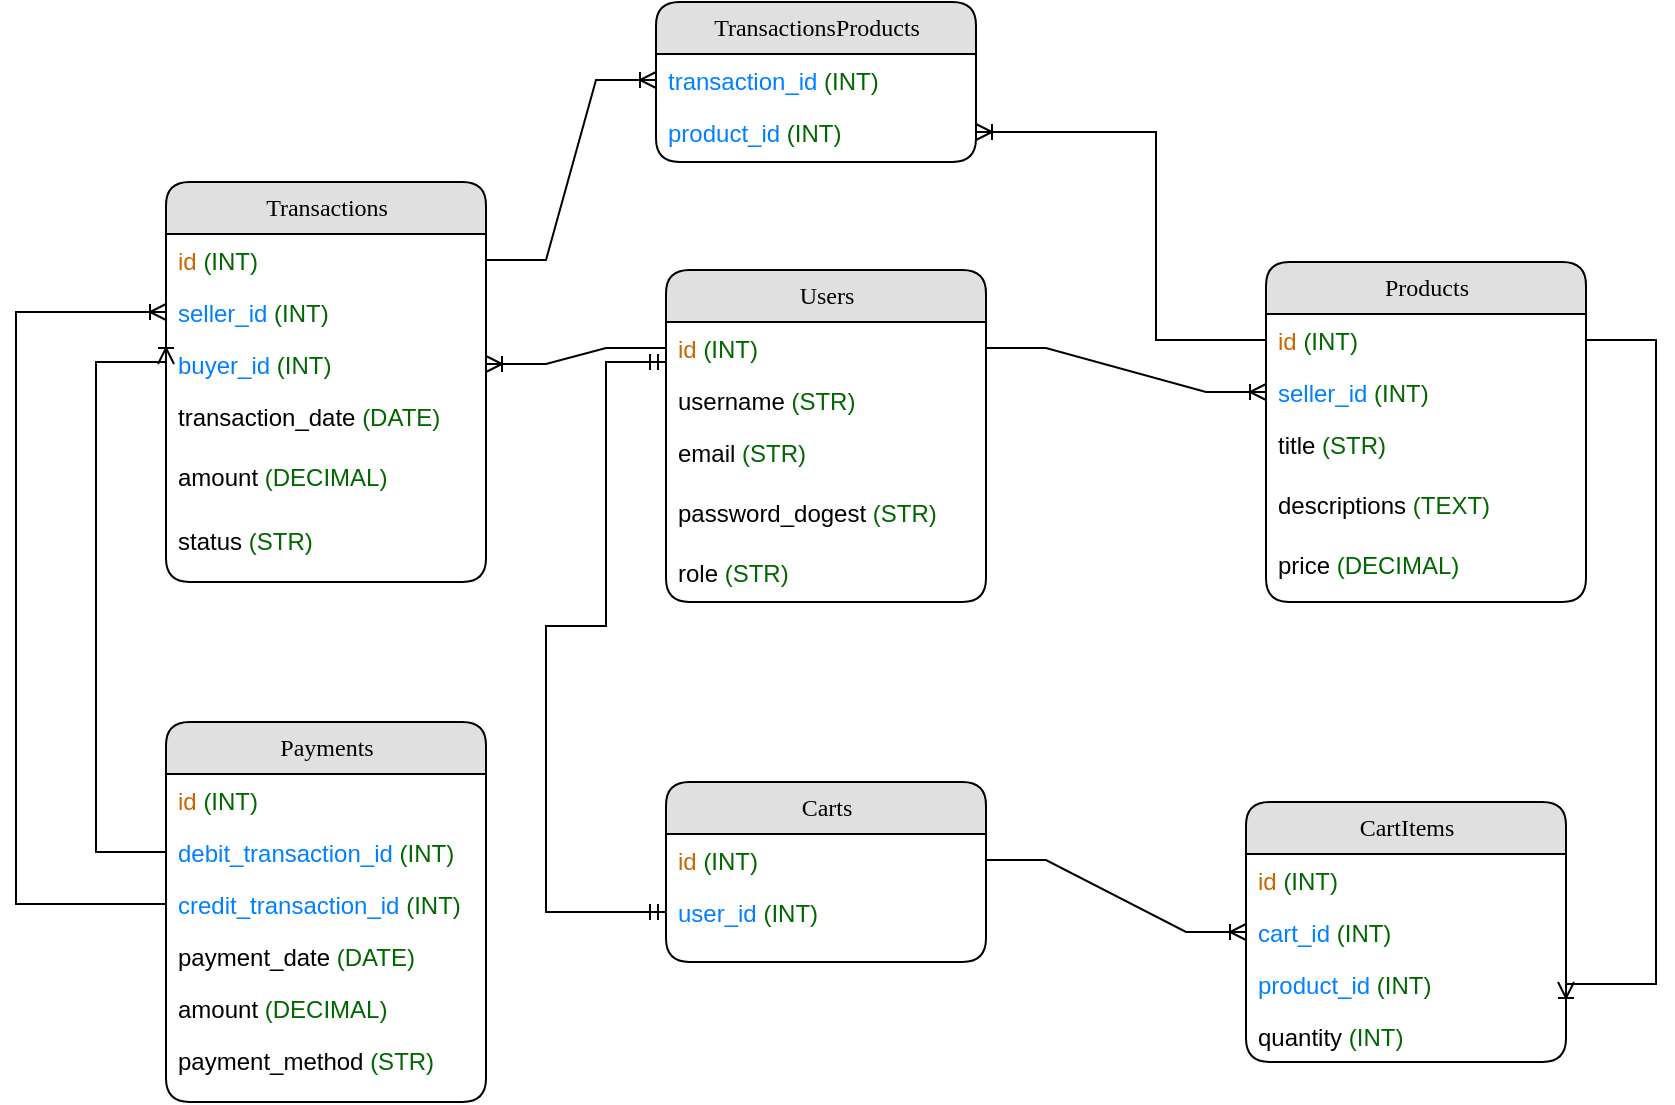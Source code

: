 <mxfile version="24.2.2" type="github">
  <diagram name="Page-1" id="b520641d-4fe3-3701-9064-5fc419738815">
    <mxGraphModel dx="1060" dy="554" grid="1" gridSize="10" guides="1" tooltips="1" connect="1" arrows="1" fold="1" page="1" pageScale="1" pageWidth="1100" pageHeight="850" background="none" math="0" shadow="0">
      <root>
        <mxCell id="0" />
        <mxCell id="1" parent="0" />
        <mxCell id="21ea969265ad0168-6" value="Users" style="swimlane;html=1;fontStyle=0;childLayout=stackLayout;horizontal=1;startSize=26;fillColor=#e0e0e0;horizontalStack=0;resizeParent=1;resizeLast=0;collapsible=1;marginBottom=0;swimlaneFillColor=#ffffff;align=center;rounded=1;shadow=0;comic=0;labelBackgroundColor=none;strokeWidth=1;fontFamily=Verdana;fontSize=12" parent="1" vertex="1">
          <mxGeometry x="475" y="234" width="160" height="166" as="geometry">
            <mxRectangle x="160" y="74" width="70" height="30" as="alternateBounds" />
          </mxGeometry>
        </mxCell>
        <mxCell id="cT_zoDqVWwbqLLkgSUqI-38" value="&lt;font color=&quot;#cc6600&quot;&gt;id&lt;/font&gt; &lt;font color=&quot;#006600&quot;&gt;(INT)&lt;/font&gt;" style="text;html=1;strokeColor=none;fillColor=none;spacingLeft=4;spacingRight=4;whiteSpace=wrap;overflow=hidden;rotatable=0;points=[[0,0.5],[1,0.5]];portConstraint=eastwest;align=left;" vertex="1" parent="21ea969265ad0168-6">
          <mxGeometry y="26" width="160" height="26" as="geometry" />
        </mxCell>
        <mxCell id="21ea969265ad0168-8" value="username &lt;font color=&quot;#006600&quot;&gt;(STR)&lt;/font&gt;" style="text;html=1;strokeColor=none;fillColor=none;spacingLeft=4;spacingRight=4;whiteSpace=wrap;overflow=hidden;rotatable=0;points=[[0,0.5],[1,0.5]];portConstraint=eastwest;" parent="21ea969265ad0168-6" vertex="1">
          <mxGeometry y="52" width="160" height="26" as="geometry" />
        </mxCell>
        <mxCell id="21ea969265ad0168-9" value="email &lt;font color=&quot;#006600&quot;&gt;(STR)&lt;/font&gt;" style="text;html=1;strokeColor=none;fillColor=none;spacingLeft=4;spacingRight=4;whiteSpace=wrap;overflow=hidden;rotatable=0;points=[[0,0.5],[1,0.5]];portConstraint=eastwest;" parent="21ea969265ad0168-6" vertex="1">
          <mxGeometry y="78" width="160" height="30" as="geometry" />
        </mxCell>
        <mxCell id="cT_zoDqVWwbqLLkgSUqI-1" value="password_dogest &lt;font color=&quot;#006600&quot;&gt;(STR)&lt;/font&gt;" style="text;html=1;strokeColor=none;fillColor=none;spacingLeft=4;spacingRight=4;whiteSpace=wrap;overflow=hidden;rotatable=0;points=[[0,0.5],[1,0.5]];portConstraint=eastwest;" vertex="1" parent="21ea969265ad0168-6">
          <mxGeometry y="108" width="160" height="30" as="geometry" />
        </mxCell>
        <mxCell id="cT_zoDqVWwbqLLkgSUqI-2" value="role &lt;font color=&quot;#006600&quot;&gt;(STR)&lt;/font&gt;" style="text;html=1;strokeColor=none;fillColor=none;spacingLeft=4;spacingRight=4;whiteSpace=wrap;overflow=hidden;rotatable=0;points=[[0,0.5],[1,0.5]];portConstraint=eastwest;" vertex="1" parent="21ea969265ad0168-6">
          <mxGeometry y="138" width="160" height="20" as="geometry" />
        </mxCell>
        <mxCell id="21ea969265ad0168-14" value="Payments" style="swimlane;html=1;fontStyle=0;childLayout=stackLayout;horizontal=1;startSize=26;fillColor=#e0e0e0;horizontalStack=0;resizeParent=1;resizeLast=0;collapsible=1;marginBottom=0;swimlaneFillColor=#ffffff;align=center;rounded=1;shadow=0;comic=0;labelBackgroundColor=none;strokeWidth=1;fontFamily=Verdana;fontSize=12" parent="1" vertex="1">
          <mxGeometry x="225" y="460" width="160" height="190" as="geometry" />
        </mxCell>
        <mxCell id="21ea969265ad0168-15" value="&lt;font color=&quot;#cc6600&quot;&gt;id &lt;/font&gt;&lt;font color=&quot;#006600&quot;&gt;(INT)&lt;/font&gt;" style="text;html=1;strokeColor=none;fillColor=none;spacingLeft=4;spacingRight=4;whiteSpace=wrap;overflow=hidden;rotatable=0;points=[[0,0.5],[1,0.5]];portConstraint=eastwest;" parent="21ea969265ad0168-14" vertex="1">
          <mxGeometry y="26" width="160" height="26" as="geometry" />
        </mxCell>
        <mxCell id="21ea969265ad0168-16" value="&lt;font color=&quot;#007fff&quot;&gt;debit_transaction_id &lt;/font&gt;&lt;font color=&quot;#006600&quot;&gt;(INT)&lt;/font&gt;" style="text;html=1;strokeColor=none;fillColor=none;spacingLeft=4;spacingRight=4;whiteSpace=wrap;overflow=hidden;rotatable=0;points=[[0,0.5],[1,0.5]];portConstraint=eastwest;" parent="21ea969265ad0168-14" vertex="1">
          <mxGeometry y="52" width="160" height="26" as="geometry" />
        </mxCell>
        <mxCell id="cT_zoDqVWwbqLLkgSUqI-70" value="&lt;font color=&quot;#007fff&quot;&gt;credit_transaction_id &lt;/font&gt;&lt;font color=&quot;#006600&quot;&gt;(INT)&lt;/font&gt;" style="text;html=1;strokeColor=none;fillColor=none;spacingLeft=4;spacingRight=4;whiteSpace=wrap;overflow=hidden;rotatable=0;points=[[0,0.5],[1,0.5]];portConstraint=eastwest;" vertex="1" parent="21ea969265ad0168-14">
          <mxGeometry y="78" width="160" height="26" as="geometry" />
        </mxCell>
        <mxCell id="21ea969265ad0168-17" value="payment_date &lt;font color=&quot;#006600&quot;&gt;(DATE)&lt;/font&gt;" style="text;html=1;strokeColor=none;fillColor=none;spacingLeft=4;spacingRight=4;whiteSpace=wrap;overflow=hidden;rotatable=0;points=[[0,0.5],[1,0.5]];portConstraint=eastwest;" parent="21ea969265ad0168-14" vertex="1">
          <mxGeometry y="104" width="160" height="26" as="geometry" />
        </mxCell>
        <mxCell id="cT_zoDqVWwbqLLkgSUqI-22" value="amount &lt;font color=&quot;#006600&quot;&gt;(DECIMAL)&lt;/font&gt;" style="text;html=1;strokeColor=none;fillColor=none;spacingLeft=4;spacingRight=4;whiteSpace=wrap;overflow=hidden;rotatable=0;points=[[0,0.5],[1,0.5]];portConstraint=eastwest;" vertex="1" parent="21ea969265ad0168-14">
          <mxGeometry y="130" width="160" height="26" as="geometry" />
        </mxCell>
        <mxCell id="cT_zoDqVWwbqLLkgSUqI-23" value="payment_method &lt;font color=&quot;#006600&quot;&gt;(STR)&lt;/font&gt;" style="text;html=1;strokeColor=none;fillColor=none;spacingLeft=4;spacingRight=4;whiteSpace=wrap;overflow=hidden;rotatable=0;points=[[0,0.5],[1,0.5]];portConstraint=eastwest;" vertex="1" parent="21ea969265ad0168-14">
          <mxGeometry y="156" width="160" height="26" as="geometry" />
        </mxCell>
        <mxCell id="cT_zoDqVWwbqLLkgSUqI-3" value="Products" style="swimlane;html=1;fontStyle=0;childLayout=stackLayout;horizontal=1;startSize=26;fillColor=#e0e0e0;horizontalStack=0;resizeParent=1;resizeLast=0;collapsible=1;marginBottom=0;swimlaneFillColor=#ffffff;align=center;rounded=1;shadow=0;comic=0;labelBackgroundColor=none;strokeWidth=1;fontFamily=Verdana;fontSize=12" vertex="1" parent="1">
          <mxGeometry x="775" y="230" width="160" height="170" as="geometry">
            <mxRectangle x="160" y="74" width="70" height="30" as="alternateBounds" />
          </mxGeometry>
        </mxCell>
        <mxCell id="cT_zoDqVWwbqLLkgSUqI-4" value="&lt;span style=&quot;background-color: rgb(255, 255, 255);&quot;&gt;&lt;font color=&quot;#cc6600&quot;&gt;id&lt;/font&gt; &lt;font color=&quot;#006600&quot;&gt;(INT)&lt;/font&gt;&lt;/span&gt;" style="text;html=1;strokeColor=none;fillColor=none;spacingLeft=4;spacingRight=4;whiteSpace=wrap;overflow=hidden;rotatable=0;points=[[0,0.5],[1,0.5]];portConstraint=eastwest;" vertex="1" parent="cT_zoDqVWwbqLLkgSUqI-3">
          <mxGeometry y="26" width="160" height="26" as="geometry" />
        </mxCell>
        <mxCell id="cT_zoDqVWwbqLLkgSUqI-45" value="&lt;font color=&quot;#007fff&quot;&gt;seller_id&lt;/font&gt; &lt;font color=&quot;#006600&quot;&gt;(INT)&lt;/font&gt;" style="text;html=1;strokeColor=none;fillColor=none;spacingLeft=4;spacingRight=4;whiteSpace=wrap;overflow=hidden;rotatable=0;points=[[0,0.5],[1,0.5]];portConstraint=eastwest;" vertex="1" parent="cT_zoDqVWwbqLLkgSUqI-3">
          <mxGeometry y="52" width="160" height="26" as="geometry" />
        </mxCell>
        <mxCell id="cT_zoDqVWwbqLLkgSUqI-6" value="title &lt;font color=&quot;#006600&quot;&gt;(STR)&lt;/font&gt;" style="text;html=1;strokeColor=none;fillColor=none;spacingLeft=4;spacingRight=4;whiteSpace=wrap;overflow=hidden;rotatable=0;points=[[0,0.5],[1,0.5]];portConstraint=eastwest;" vertex="1" parent="cT_zoDqVWwbqLLkgSUqI-3">
          <mxGeometry y="78" width="160" height="30" as="geometry" />
        </mxCell>
        <mxCell id="cT_zoDqVWwbqLLkgSUqI-7" value="descriptions &lt;font color=&quot;#006600&quot;&gt;(TEXT)&lt;/font&gt;" style="text;html=1;strokeColor=none;fillColor=none;spacingLeft=4;spacingRight=4;whiteSpace=wrap;overflow=hidden;rotatable=0;points=[[0,0.5],[1,0.5]];portConstraint=eastwest;" vertex="1" parent="cT_zoDqVWwbqLLkgSUqI-3">
          <mxGeometry y="108" width="160" height="30" as="geometry" />
        </mxCell>
        <mxCell id="cT_zoDqVWwbqLLkgSUqI-8" value="price &lt;font color=&quot;#006600&quot;&gt;(DECIMAL)&lt;/font&gt;" style="text;html=1;strokeColor=none;fillColor=none;spacingLeft=4;spacingRight=4;whiteSpace=wrap;overflow=hidden;rotatable=0;points=[[0,0.5],[1,0.5]];portConstraint=eastwest;" vertex="1" parent="cT_zoDqVWwbqLLkgSUqI-3">
          <mxGeometry y="138" width="160" height="20" as="geometry" />
        </mxCell>
        <mxCell id="cT_zoDqVWwbqLLkgSUqI-9" value="Transactions" style="swimlane;html=1;fontStyle=0;childLayout=stackLayout;horizontal=1;startSize=26;fillColor=#e0e0e0;horizontalStack=0;resizeParent=1;resizeLast=0;collapsible=1;marginBottom=0;swimlaneFillColor=#ffffff;align=center;rounded=1;shadow=0;comic=0;labelBackgroundColor=none;strokeWidth=1;fontFamily=Verdana;fontSize=12" vertex="1" parent="1">
          <mxGeometry x="225" y="190" width="160" height="200" as="geometry">
            <mxRectangle x="160" y="74" width="70" height="30" as="alternateBounds" />
          </mxGeometry>
        </mxCell>
        <mxCell id="cT_zoDqVWwbqLLkgSUqI-10" value="&lt;font color=&quot;#cc6600&quot;&gt;id &lt;/font&gt;&lt;font color=&quot;#006600&quot;&gt;(INT)&lt;/font&gt;" style="text;html=1;strokeColor=none;fillColor=none;spacingLeft=4;spacingRight=4;whiteSpace=wrap;overflow=hidden;rotatable=0;points=[[0,0.5],[1,0.5]];portConstraint=eastwest;" vertex="1" parent="cT_zoDqVWwbqLLkgSUqI-9">
          <mxGeometry y="26" width="160" height="26" as="geometry" />
        </mxCell>
        <mxCell id="cT_zoDqVWwbqLLkgSUqI-69" value="&lt;font color=&quot;#007fff&quot;&gt;seller_id&amp;nbsp;&lt;/font&gt;&lt;font color=&quot;#006600&quot;&gt;(INT)&lt;/font&gt;" style="text;html=1;strokeColor=none;fillColor=none;spacingLeft=4;spacingRight=4;whiteSpace=wrap;overflow=hidden;rotatable=0;points=[[0,0.5],[1,0.5]];portConstraint=eastwest;" vertex="1" parent="cT_zoDqVWwbqLLkgSUqI-9">
          <mxGeometry y="52" width="160" height="26" as="geometry" />
        </mxCell>
        <mxCell id="cT_zoDqVWwbqLLkgSUqI-11" value="&lt;font color=&quot;#007fff&quot;&gt;buyer_id &lt;/font&gt;&lt;font color=&quot;#006600&quot;&gt;(INT)&lt;/font&gt;" style="text;html=1;strokeColor=none;fillColor=none;spacingLeft=4;spacingRight=4;whiteSpace=wrap;overflow=hidden;rotatable=0;points=[[0,0.5],[1,0.5]];portConstraint=eastwest;" vertex="1" parent="cT_zoDqVWwbqLLkgSUqI-9">
          <mxGeometry y="78" width="160" height="26" as="geometry" />
        </mxCell>
        <mxCell id="cT_zoDqVWwbqLLkgSUqI-13" value="transaction_date &lt;font color=&quot;#006600&quot;&gt;(DATE)&lt;/font&gt;" style="text;html=1;strokeColor=none;fillColor=none;spacingLeft=4;spacingRight=4;whiteSpace=wrap;overflow=hidden;rotatable=0;points=[[0,0.5],[1,0.5]];portConstraint=eastwest;" vertex="1" parent="cT_zoDqVWwbqLLkgSUqI-9">
          <mxGeometry y="104" width="160" height="30" as="geometry" />
        </mxCell>
        <mxCell id="cT_zoDqVWwbqLLkgSUqI-14" value="amount &lt;font color=&quot;#006600&quot;&gt;(DECIMAL)&lt;/font&gt;" style="text;html=1;strokeColor=none;fillColor=none;spacingLeft=4;spacingRight=4;whiteSpace=wrap;overflow=hidden;rotatable=0;points=[[0,0.5],[1,0.5]];portConstraint=eastwest;" vertex="1" parent="cT_zoDqVWwbqLLkgSUqI-9">
          <mxGeometry y="134" width="160" height="32" as="geometry" />
        </mxCell>
        <mxCell id="cT_zoDqVWwbqLLkgSUqI-21" value="status &lt;font color=&quot;#006600&quot;&gt;(STR)&lt;/font&gt;" style="text;html=1;strokeColor=none;fillColor=none;spacingLeft=4;spacingRight=4;whiteSpace=wrap;overflow=hidden;rotatable=0;points=[[0,0.5],[1,0.5]];portConstraint=eastwest;" vertex="1" parent="cT_zoDqVWwbqLLkgSUqI-9">
          <mxGeometry y="166" width="160" height="34" as="geometry" />
        </mxCell>
        <mxCell id="cT_zoDqVWwbqLLkgSUqI-24" value="Carts" style="swimlane;html=1;fontStyle=0;childLayout=stackLayout;horizontal=1;startSize=26;fillColor=#e0e0e0;horizontalStack=0;resizeParent=1;resizeLast=0;collapsible=1;marginBottom=0;swimlaneFillColor=#ffffff;align=center;rounded=1;shadow=0;comic=0;labelBackgroundColor=none;strokeWidth=1;fontFamily=Verdana;fontSize=12" vertex="1" parent="1">
          <mxGeometry x="475" y="490" width="160" height="90" as="geometry" />
        </mxCell>
        <mxCell id="cT_zoDqVWwbqLLkgSUqI-25" value="&lt;font color=&quot;#cc6600&quot;&gt;id &lt;/font&gt;&lt;font color=&quot;#006600&quot;&gt;(INT)&lt;/font&gt;" style="text;html=1;strokeColor=none;fillColor=none;spacingLeft=4;spacingRight=4;whiteSpace=wrap;overflow=hidden;rotatable=0;points=[[0,0.5],[1,0.5]];portConstraint=eastwest;" vertex="1" parent="cT_zoDqVWwbqLLkgSUqI-24">
          <mxGeometry y="26" width="160" height="26" as="geometry" />
        </mxCell>
        <mxCell id="cT_zoDqVWwbqLLkgSUqI-52" value="&lt;font color=&quot;#007fff&quot;&gt;user_id &lt;/font&gt;&lt;font color=&quot;#006600&quot;&gt;(INT)&lt;/font&gt;" style="text;html=1;strokeColor=none;fillColor=none;spacingLeft=4;spacingRight=4;whiteSpace=wrap;overflow=hidden;rotatable=0;points=[[0,0.5],[1,0.5]];portConstraint=eastwest;" vertex="1" parent="cT_zoDqVWwbqLLkgSUqI-24">
          <mxGeometry y="52" width="160" height="26" as="geometry" />
        </mxCell>
        <mxCell id="cT_zoDqVWwbqLLkgSUqI-30" value="CartItems" style="swimlane;html=1;fontStyle=0;childLayout=stackLayout;horizontal=1;startSize=26;fillColor=#e0e0e0;horizontalStack=0;resizeParent=1;resizeLast=0;collapsible=1;marginBottom=0;swimlaneFillColor=#ffffff;align=center;rounded=1;shadow=0;comic=0;labelBackgroundColor=none;strokeWidth=1;fontFamily=Verdana;fontSize=12" vertex="1" parent="1">
          <mxGeometry x="765" y="500" width="160" height="130" as="geometry" />
        </mxCell>
        <mxCell id="cT_zoDqVWwbqLLkgSUqI-31" value="&lt;font color=&quot;#cc6600&quot;&gt;id &lt;/font&gt;&lt;font color=&quot;#006600&quot;&gt;(INT)&lt;/font&gt;" style="text;html=1;strokeColor=none;fillColor=none;spacingLeft=4;spacingRight=4;whiteSpace=wrap;overflow=hidden;rotatable=0;points=[[0,0.5],[1,0.5]];portConstraint=eastwest;" vertex="1" parent="cT_zoDqVWwbqLLkgSUqI-30">
          <mxGeometry y="26" width="160" height="26" as="geometry" />
        </mxCell>
        <mxCell id="cT_zoDqVWwbqLLkgSUqI-32" value="&lt;font color=&quot;#007fff&quot;&gt;cart_id &lt;/font&gt;&lt;font color=&quot;#006600&quot;&gt;(INT)&lt;/font&gt;" style="text;html=1;strokeColor=none;fillColor=none;spacingLeft=4;spacingRight=4;whiteSpace=wrap;overflow=hidden;rotatable=0;points=[[0,0.5],[1,0.5]];portConstraint=eastwest;" vertex="1" parent="cT_zoDqVWwbqLLkgSUqI-30">
          <mxGeometry y="52" width="160" height="26" as="geometry" />
        </mxCell>
        <mxCell id="cT_zoDqVWwbqLLkgSUqI-33" value="&lt;font color=&quot;#007fff&quot;&gt;product_id &lt;/font&gt;&lt;font color=&quot;#006600&quot;&gt;(INT)&lt;/font&gt;" style="text;html=1;strokeColor=none;fillColor=none;spacingLeft=4;spacingRight=4;whiteSpace=wrap;overflow=hidden;rotatable=0;points=[[0,0.5],[1,0.5]];portConstraint=eastwest;" vertex="1" parent="cT_zoDqVWwbqLLkgSUqI-30">
          <mxGeometry y="78" width="160" height="26" as="geometry" />
        </mxCell>
        <mxCell id="cT_zoDqVWwbqLLkgSUqI-34" value="quantity &lt;font color=&quot;#006600&quot;&gt;(INT)&lt;/font&gt;" style="text;html=1;strokeColor=none;fillColor=none;spacingLeft=4;spacingRight=4;whiteSpace=wrap;overflow=hidden;rotatable=0;points=[[0,0.5],[1,0.5]];portConstraint=eastwest;" vertex="1" parent="cT_zoDqVWwbqLLkgSUqI-30">
          <mxGeometry y="104" width="160" height="26" as="geometry" />
        </mxCell>
        <mxCell id="cT_zoDqVWwbqLLkgSUqI-54" value="" style="edgeStyle=entityRelationEdgeStyle;fontSize=12;html=1;endArrow=ERoneToMany;rounded=0;exitX=1;exitY=0.5;exitDx=0;exitDy=0;entryX=0;entryY=0.5;entryDx=0;entryDy=0;" edge="1" parent="1" source="cT_zoDqVWwbqLLkgSUqI-38" target="cT_zoDqVWwbqLLkgSUqI-45">
          <mxGeometry width="100" height="100" relative="1" as="geometry">
            <mxPoint x="465" y="550" as="sourcePoint" />
            <mxPoint x="511.808" y="250.4" as="targetPoint" />
          </mxGeometry>
        </mxCell>
        <mxCell id="cT_zoDqVWwbqLLkgSUqI-55" value="" style="edgeStyle=entityRelationEdgeStyle;fontSize=12;html=1;endArrow=ERoneToMany;rounded=0;exitX=0;exitY=0.5;exitDx=0;exitDy=0;entryX=1;entryY=0.5;entryDx=0;entryDy=0;" edge="1" parent="1" source="cT_zoDqVWwbqLLkgSUqI-38" target="cT_zoDqVWwbqLLkgSUqI-11">
          <mxGeometry width="100" height="100" relative="1" as="geometry">
            <mxPoint x="365" y="540" as="sourcePoint" />
            <mxPoint x="465" y="440" as="targetPoint" />
          </mxGeometry>
        </mxCell>
        <mxCell id="cT_zoDqVWwbqLLkgSUqI-58" value="" style="edgeStyle=orthogonalEdgeStyle;fontSize=12;html=1;endArrow=ERmandOne;startArrow=ERmandOne;rounded=0;exitX=0;exitY=0.5;exitDx=0;exitDy=0;" edge="1" parent="1" source="cT_zoDqVWwbqLLkgSUqI-52">
          <mxGeometry width="100" height="100" relative="1" as="geometry">
            <mxPoint x="355" y="550" as="sourcePoint" />
            <mxPoint x="475" y="280" as="targetPoint" />
            <Array as="points">
              <mxPoint x="415" y="555" />
              <mxPoint x="415" y="412" />
              <mxPoint x="445" y="412" />
              <mxPoint x="445" y="280" />
            </Array>
          </mxGeometry>
        </mxCell>
        <mxCell id="cT_zoDqVWwbqLLkgSUqI-59" value="" style="edgeStyle=entityRelationEdgeStyle;fontSize=12;html=1;endArrow=ERoneToMany;rounded=0;exitX=1;exitY=0.5;exitDx=0;exitDy=0;entryX=0;entryY=0.5;entryDx=0;entryDy=0;" edge="1" parent="1" source="cT_zoDqVWwbqLLkgSUqI-25" target="cT_zoDqVWwbqLLkgSUqI-32">
          <mxGeometry width="100" height="100" relative="1" as="geometry">
            <mxPoint x="355" y="550" as="sourcePoint" />
            <mxPoint x="455" y="450" as="targetPoint" />
          </mxGeometry>
        </mxCell>
        <mxCell id="cT_zoDqVWwbqLLkgSUqI-60" value="" style="edgeStyle=orthogonalEdgeStyle;fontSize=12;html=1;endArrow=ERoneToMany;rounded=0;" edge="1" parent="1">
          <mxGeometry width="100" height="100" relative="1" as="geometry">
            <mxPoint x="935" y="269" as="sourcePoint" />
            <mxPoint x="925" y="590" as="targetPoint" />
            <Array as="points">
              <mxPoint x="970" y="269" />
              <mxPoint x="970" y="591" />
              <mxPoint x="925" y="591" />
            </Array>
          </mxGeometry>
        </mxCell>
        <mxCell id="cT_zoDqVWwbqLLkgSUqI-61" value="TransactionsProducts" style="swimlane;html=1;fontStyle=0;childLayout=stackLayout;horizontal=1;startSize=26;fillColor=#e0e0e0;horizontalStack=0;resizeParent=1;resizeLast=0;collapsible=1;marginBottom=0;swimlaneFillColor=#ffffff;align=center;rounded=1;shadow=0;comic=0;labelBackgroundColor=none;strokeWidth=1;fontFamily=Verdana;fontSize=12" vertex="1" parent="1">
          <mxGeometry x="470" y="100" width="160" height="80" as="geometry" />
        </mxCell>
        <mxCell id="cT_zoDqVWwbqLLkgSUqI-62" value="&lt;font color=&quot;#007fff&quot;&gt;transaction_id &lt;/font&gt;&lt;font color=&quot;#006600&quot;&gt;(INT)&lt;/font&gt;" style="text;html=1;strokeColor=none;fillColor=none;spacingLeft=4;spacingRight=4;whiteSpace=wrap;overflow=hidden;rotatable=0;points=[[0,0.5],[1,0.5]];portConstraint=eastwest;" vertex="1" parent="cT_zoDqVWwbqLLkgSUqI-61">
          <mxGeometry y="26" width="160" height="26" as="geometry" />
        </mxCell>
        <mxCell id="cT_zoDqVWwbqLLkgSUqI-63" value="&lt;font color=&quot;#007fff&quot;&gt;product_id &lt;/font&gt;&lt;font color=&quot;#006600&quot;&gt;(INT)&lt;/font&gt;" style="text;html=1;strokeColor=none;fillColor=none;spacingLeft=4;spacingRight=4;whiteSpace=wrap;overflow=hidden;rotatable=0;points=[[0,0.5],[1,0.5]];portConstraint=eastwest;" vertex="1" parent="cT_zoDqVWwbqLLkgSUqI-61">
          <mxGeometry y="52" width="160" height="26" as="geometry" />
        </mxCell>
        <mxCell id="cT_zoDqVWwbqLLkgSUqI-64" value="" style="edgeStyle=entityRelationEdgeStyle;fontSize=12;html=1;endArrow=ERoneToMany;rounded=0;exitX=1;exitY=0.5;exitDx=0;exitDy=0;entryX=0;entryY=0.5;entryDx=0;entryDy=0;" edge="1" parent="1" source="cT_zoDqVWwbqLLkgSUqI-10" target="cT_zoDqVWwbqLLkgSUqI-62">
          <mxGeometry width="100" height="100" relative="1" as="geometry">
            <mxPoint x="510" y="340" as="sourcePoint" />
            <mxPoint x="610" y="240" as="targetPoint" />
          </mxGeometry>
        </mxCell>
        <mxCell id="cT_zoDqVWwbqLLkgSUqI-66" value="" style="edgeStyle=orthogonalEdgeStyle;fontSize=12;html=1;endArrow=ERoneToMany;rounded=0;entryX=1;entryY=0.5;entryDx=0;entryDy=0;exitX=0;exitY=0.5;exitDx=0;exitDy=0;" edge="1" parent="1" source="cT_zoDqVWwbqLLkgSUqI-4" target="cT_zoDqVWwbqLLkgSUqI-63">
          <mxGeometry width="100" height="100" relative="1" as="geometry">
            <mxPoint x="770" y="269" as="sourcePoint" />
            <mxPoint x="620" y="270" as="targetPoint" />
            <Array as="points">
              <mxPoint x="720" y="269" />
              <mxPoint x="720" y="165" />
            </Array>
          </mxGeometry>
        </mxCell>
        <mxCell id="cT_zoDqVWwbqLLkgSUqI-71" value="" style="edgeStyle=orthogonalEdgeStyle;fontSize=12;html=1;endArrow=ERoneToMany;rounded=0;entryX=0;entryY=0.5;entryDx=0;entryDy=0;exitX=0;exitY=0.5;exitDx=0;exitDy=0;" edge="1" parent="1" source="21ea969265ad0168-16" target="cT_zoDqVWwbqLLkgSUqI-11">
          <mxGeometry width="100" height="100" relative="1" as="geometry">
            <mxPoint x="110" y="475" as="sourcePoint" />
            <mxPoint x="220" y="250" as="targetPoint" />
            <Array as="points">
              <mxPoint x="190" y="525" />
              <mxPoint x="190" y="280" />
              <mxPoint x="225" y="280" />
            </Array>
          </mxGeometry>
        </mxCell>
        <mxCell id="cT_zoDqVWwbqLLkgSUqI-72" value="" style="edgeStyle=orthogonalEdgeStyle;fontSize=12;html=1;endArrow=ERoneToMany;rounded=0;entryX=0;entryY=0.5;entryDx=0;entryDy=0;exitX=0;exitY=0.5;exitDx=0;exitDy=0;" edge="1" parent="1" source="cT_zoDqVWwbqLLkgSUqI-70" target="cT_zoDqVWwbqLLkgSUqI-69">
          <mxGeometry width="100" height="100" relative="1" as="geometry">
            <mxPoint x="60" y="420" as="sourcePoint" />
            <mxPoint x="160" y="320" as="targetPoint" />
            <Array as="points">
              <mxPoint x="150" y="551" />
              <mxPoint x="150" y="255" />
            </Array>
          </mxGeometry>
        </mxCell>
      </root>
    </mxGraphModel>
  </diagram>
</mxfile>
